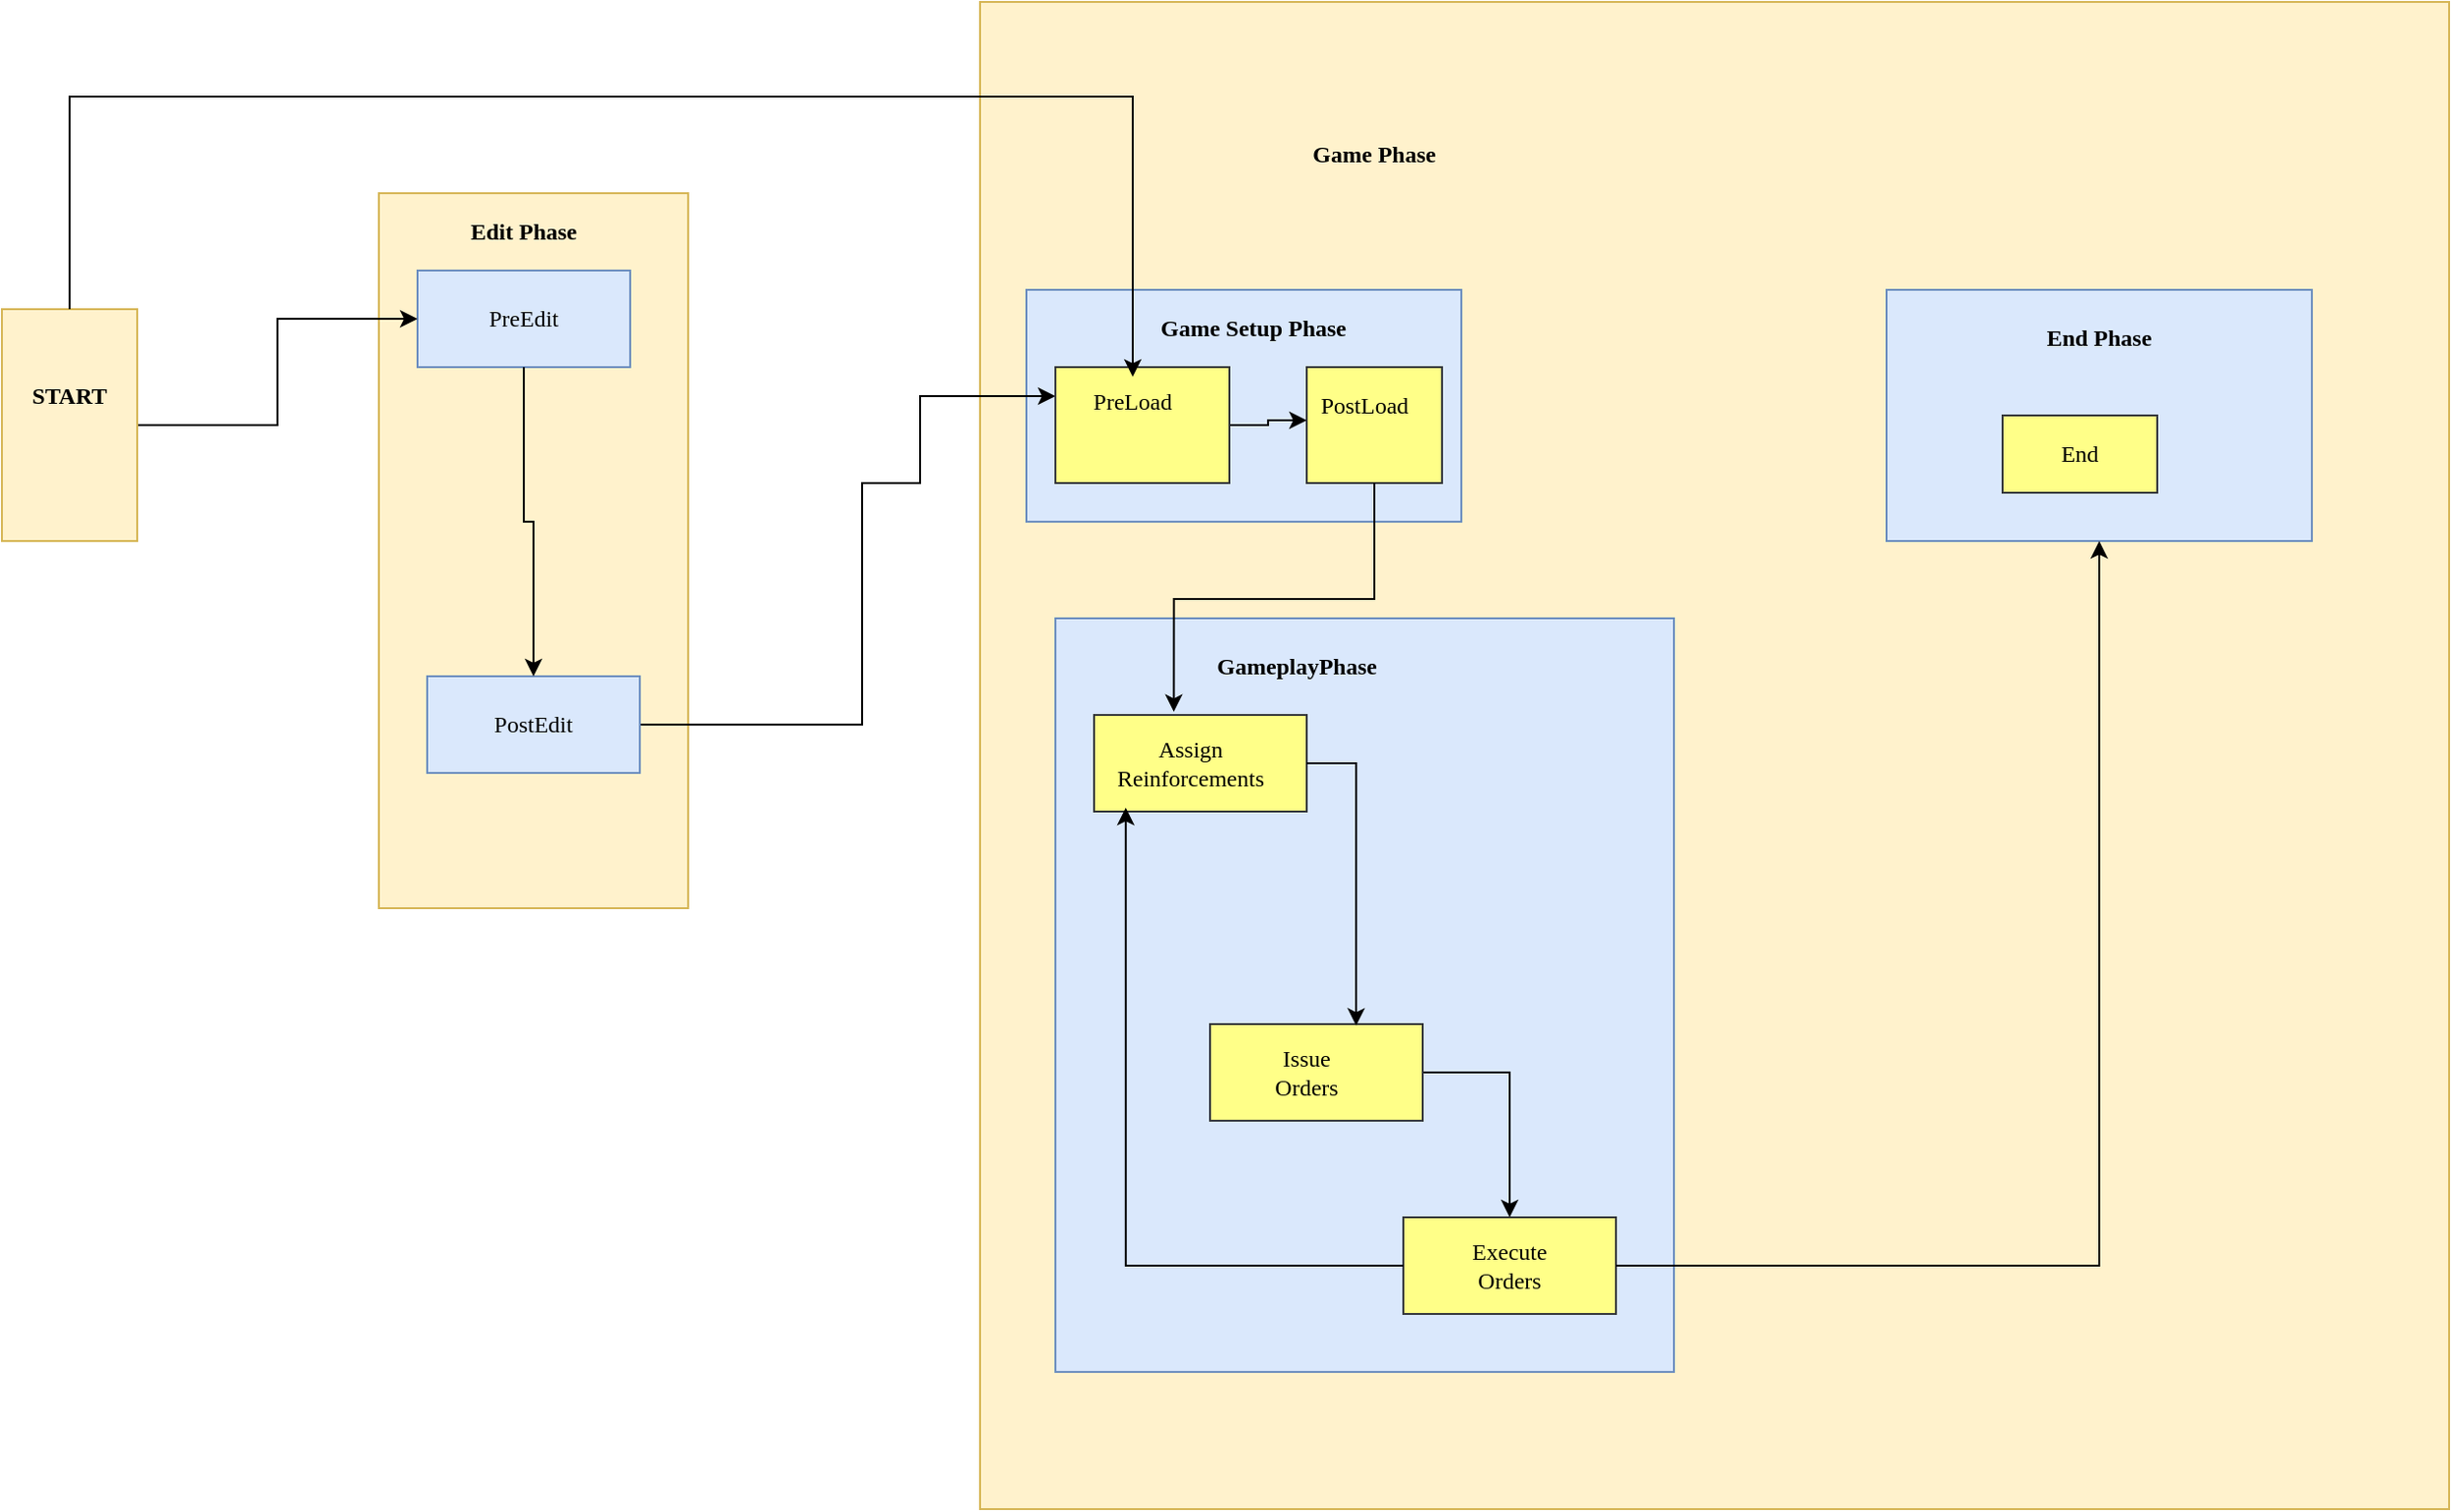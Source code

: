 <mxfile version="24.0.5" type="device">
  <diagram name="Page-1" id="vYcf25N4CKb9PXmXp7eg">
    <mxGraphModel dx="1050" dy="522" grid="1" gridSize="10" guides="1" tooltips="1" connect="1" arrows="1" fold="1" page="1" pageScale="1" pageWidth="2339" pageHeight="3300" math="0" shadow="0">
      <root>
        <mxCell id="0" />
        <mxCell id="1" parent="0" />
        <mxCell id="aH-Z5DzKjMp7ACJ8Fh6H-9" value="&lt;h6&gt;&lt;br&gt;&lt;/h6&gt;" style="html=1;whiteSpace=wrap;fillColor=#fff2cc;strokeColor=#d6b656;" vertex="1" parent="1">
          <mxGeometry x="661" y="121" width="760" height="780" as="geometry" />
        </mxCell>
        <mxCell id="aH-Z5DzKjMp7ACJ8Fh6H-19" value="" style="html=1;whiteSpace=wrap;fillColor=#dae8fc;strokeColor=#6c8ebf;" vertex="1" parent="1">
          <mxGeometry x="1130" y="270" width="220" height="130" as="geometry" />
        </mxCell>
        <mxCell id="aH-Z5DzKjMp7ACJ8Fh6H-13" value="" style="html=1;whiteSpace=wrap;fillColor=#dae8fc;strokeColor=#6c8ebf;" vertex="1" parent="1">
          <mxGeometry x="685" y="270" width="225" height="120" as="geometry" />
        </mxCell>
        <mxCell id="aH-Z5DzKjMp7ACJ8Fh6H-12" value="" style="html=1;whiteSpace=wrap;fillColor=#dae8fc;strokeColor=#6c8ebf;" vertex="1" parent="1">
          <mxGeometry x="700" y="440" width="320" height="390" as="geometry" />
        </mxCell>
        <mxCell id="aH-Z5DzKjMp7ACJ8Fh6H-5" value="&lt;h6&gt;&lt;br&gt;&lt;/h6&gt;" style="html=1;whiteSpace=wrap;fillColor=#fff2cc;strokeColor=#d6b656;" vertex="1" parent="1">
          <mxGeometry x="350" y="220" width="160" height="370" as="geometry" />
        </mxCell>
        <mxCell id="aH-Z5DzKjMp7ACJ8Fh6H-6" value="" style="html=1;whiteSpace=wrap;fillColor=#dae8fc;strokeColor=#6c8ebf;" vertex="1" parent="1">
          <mxGeometry x="370" y="260" width="110" height="50" as="geometry" />
        </mxCell>
        <mxCell id="aH-Z5DzKjMp7ACJ8Fh6H-51" style="edgeStyle=orthogonalEdgeStyle;rounded=0;orthogonalLoop=1;jettySize=auto;html=1;exitX=1;exitY=0.5;exitDx=0;exitDy=0;entryX=0;entryY=0.25;entryDx=0;entryDy=0;" edge="1" parent="1" source="aH-Z5DzKjMp7ACJ8Fh6H-8" target="aH-Z5DzKjMp7ACJ8Fh6H-11">
          <mxGeometry relative="1" as="geometry">
            <Array as="points">
              <mxPoint x="600" y="495" />
              <mxPoint x="600" y="370" />
              <mxPoint x="630" y="370" />
              <mxPoint x="630" y="325" />
            </Array>
          </mxGeometry>
        </mxCell>
        <mxCell id="aH-Z5DzKjMp7ACJ8Fh6H-8" value="" style="html=1;whiteSpace=wrap;fillColor=#dae8fc;strokeColor=#6c8ebf;" vertex="1" parent="1">
          <mxGeometry x="375" y="470" width="110" height="50" as="geometry" />
        </mxCell>
        <mxCell id="aH-Z5DzKjMp7ACJ8Fh6H-10" value="" style="html=1;whiteSpace=wrap;fillColor=#ffff88;strokeColor=#36393d;" vertex="1" parent="1">
          <mxGeometry x="830" y="310" width="70" height="60" as="geometry" />
        </mxCell>
        <mxCell id="aH-Z5DzKjMp7ACJ8Fh6H-52" style="edgeStyle=orthogonalEdgeStyle;rounded=0;orthogonalLoop=1;jettySize=auto;html=1;exitX=1;exitY=0.5;exitDx=0;exitDy=0;entryX=0;entryY=0.75;entryDx=0;entryDy=0;" edge="1" parent="1" source="aH-Z5DzKjMp7ACJ8Fh6H-11" target="aH-Z5DzKjMp7ACJ8Fh6H-30">
          <mxGeometry relative="1" as="geometry" />
        </mxCell>
        <mxCell id="aH-Z5DzKjMp7ACJ8Fh6H-11" value="" style="html=1;whiteSpace=wrap;fillColor=#ffff88;strokeColor=#36393d;" vertex="1" parent="1">
          <mxGeometry x="700" y="310" width="90" height="60" as="geometry" />
        </mxCell>
        <mxCell id="aH-Z5DzKjMp7ACJ8Fh6H-14" value="" style="html=1;whiteSpace=wrap;fillColor=#ffff88;strokeColor=#36393d;" vertex="1" parent="1">
          <mxGeometry x="880" y="750" width="110" height="50" as="geometry" />
        </mxCell>
        <mxCell id="aH-Z5DzKjMp7ACJ8Fh6H-56" style="edgeStyle=orthogonalEdgeStyle;rounded=0;orthogonalLoop=1;jettySize=auto;html=1;exitX=1;exitY=0.5;exitDx=0;exitDy=0;entryX=0.5;entryY=0;entryDx=0;entryDy=0;" edge="1" parent="1" source="aH-Z5DzKjMp7ACJ8Fh6H-15" target="aH-Z5DzKjMp7ACJ8Fh6H-14">
          <mxGeometry relative="1" as="geometry" />
        </mxCell>
        <mxCell id="aH-Z5DzKjMp7ACJ8Fh6H-15" value="" style="html=1;whiteSpace=wrap;fillColor=#ffff88;strokeColor=#36393d;" vertex="1" parent="1">
          <mxGeometry x="780" y="650" width="110" height="50" as="geometry" />
        </mxCell>
        <mxCell id="aH-Z5DzKjMp7ACJ8Fh6H-16" value="" style="html=1;whiteSpace=wrap;fillColor=#ffff88;strokeColor=#36393d;" vertex="1" parent="1">
          <mxGeometry x="720" y="490" width="110" height="50" as="geometry" />
        </mxCell>
        <mxCell id="aH-Z5DzKjMp7ACJ8Fh6H-20" value="" style="html=1;whiteSpace=wrap;fillColor=#ffff88;strokeColor=#36393d;" vertex="1" parent="1">
          <mxGeometry x="1190" y="335" width="80" height="40" as="geometry" />
        </mxCell>
        <mxCell id="aH-Z5DzKjMp7ACJ8Fh6H-43" style="edgeStyle=orthogonalEdgeStyle;rounded=0;orthogonalLoop=1;jettySize=auto;html=1;exitX=1;exitY=0.5;exitDx=0;exitDy=0;entryX=0;entryY=0.5;entryDx=0;entryDy=0;" edge="1" parent="1" source="aH-Z5DzKjMp7ACJ8Fh6H-21" target="aH-Z5DzKjMp7ACJ8Fh6H-6">
          <mxGeometry relative="1" as="geometry" />
        </mxCell>
        <mxCell id="aH-Z5DzKjMp7ACJ8Fh6H-21" value="" style="html=1;whiteSpace=wrap;fillColor=#fff2cc;strokeColor=#d6b656;" vertex="1" parent="1">
          <mxGeometry x="155" y="280" width="70" height="120" as="geometry" />
        </mxCell>
        <mxCell id="aH-Z5DzKjMp7ACJ8Fh6H-50" style="edgeStyle=orthogonalEdgeStyle;rounded=0;orthogonalLoop=1;jettySize=auto;html=1;exitX=0.5;exitY=0;exitDx=0;exitDy=0;" edge="1" parent="1" source="aH-Z5DzKjMp7ACJ8Fh6H-23" target="aH-Z5DzKjMp7ACJ8Fh6H-29">
          <mxGeometry relative="1" as="geometry">
            <Array as="points">
              <mxPoint x="190" y="170" />
              <mxPoint x="740" y="170" />
            </Array>
          </mxGeometry>
        </mxCell>
        <mxCell id="aH-Z5DzKjMp7ACJ8Fh6H-23" value="&lt;font face=&quot;Times New Roman&quot;&gt;&lt;b&gt;START&lt;/b&gt;&lt;/font&gt;" style="text;align=center;html=1;verticalAlign=middle;whiteSpace=wrap;rounded=0;" vertex="1" parent="1">
          <mxGeometry x="160" y="280" width="60" height="90" as="geometry" />
        </mxCell>
        <mxCell id="aH-Z5DzKjMp7ACJ8Fh6H-24" value="&lt;font style=&quot;font-size: 12px;&quot; face=&quot;Times New Roman&quot;&gt;PreEdit&lt;/font&gt;" style="text;strokeColor=none;align=center;fillColor=none;html=1;verticalAlign=middle;whiteSpace=wrap;rounded=0;" vertex="1" parent="1">
          <mxGeometry x="395" y="270" width="60" height="30" as="geometry" />
        </mxCell>
        <mxCell id="aH-Z5DzKjMp7ACJ8Fh6H-25" value="&lt;font style=&quot;font-size: 12px;&quot; face=&quot;Times New Roman&quot;&gt;PostEdit&lt;/font&gt;" style="text;strokeColor=none;align=center;fillColor=none;html=1;verticalAlign=middle;whiteSpace=wrap;rounded=0;" vertex="1" parent="1">
          <mxGeometry x="400" y="480" width="60" height="30" as="geometry" />
        </mxCell>
        <mxCell id="aH-Z5DzKjMp7ACJ8Fh6H-26" value="&lt;font style=&quot;font-size: 12px;&quot; face=&quot;Times New Roman&quot;&gt;&lt;b&gt;Edit Phase&lt;/b&gt;&lt;/font&gt;" style="text;strokeColor=none;align=center;fillColor=none;html=1;verticalAlign=middle;whiteSpace=wrap;rounded=0;" vertex="1" parent="1">
          <mxGeometry x="395" y="225" width="60" height="30" as="geometry" />
        </mxCell>
        <mxCell id="aH-Z5DzKjMp7ACJ8Fh6H-27" value="&lt;font style=&quot;font-size: 12px;&quot; face=&quot;Times New Roman&quot;&gt;&lt;b&gt;Game Phase&lt;/b&gt;&lt;/font&gt;" style="text;strokeColor=none;align=center;fillColor=none;html=1;verticalAlign=middle;whiteSpace=wrap;rounded=0;" vertex="1" parent="1">
          <mxGeometry x="800" y="185" width="130" height="30" as="geometry" />
        </mxCell>
        <mxCell id="aH-Z5DzKjMp7ACJ8Fh6H-28" value="&lt;font style=&quot;font-size: 12px;&quot; face=&quot;Times New Roman&quot;&gt;&lt;b&gt;Game Setup Phase&lt;/b&gt;&lt;/font&gt;" style="text;strokeColor=none;align=center;fillColor=none;html=1;verticalAlign=middle;whiteSpace=wrap;rounded=0;" vertex="1" parent="1">
          <mxGeometry x="720" y="275" width="165" height="30" as="geometry" />
        </mxCell>
        <mxCell id="aH-Z5DzKjMp7ACJ8Fh6H-29" value="&lt;font style=&quot;font-size: 12px;&quot; face=&quot;Times New Roman&quot;&gt;PreLoad&lt;/font&gt;" style="text;strokeColor=none;align=center;fillColor=none;html=1;verticalAlign=middle;whiteSpace=wrap;rounded=0;" vertex="1" parent="1">
          <mxGeometry x="710" y="315" width="60" height="25" as="geometry" />
        </mxCell>
        <mxCell id="aH-Z5DzKjMp7ACJ8Fh6H-30" value="&lt;font style=&quot;font-size: 12px;&quot; face=&quot;Times New Roman&quot;&gt;PostLoad&lt;/font&gt;" style="text;strokeColor=none;align=center;fillColor=none;html=1;verticalAlign=middle;whiteSpace=wrap;rounded=0;" vertex="1" parent="1">
          <mxGeometry x="830" y="315" width="60" height="30" as="geometry" />
        </mxCell>
        <mxCell id="aH-Z5DzKjMp7ACJ8Fh6H-31" value="&lt;font style=&quot;font-size: 12px;&quot; face=&quot;Times New Roman&quot;&gt;&lt;b&gt;GameplayPhase&lt;/b&gt;&lt;/font&gt;" style="text;strokeColor=none;align=center;fillColor=none;html=1;verticalAlign=middle;whiteSpace=wrap;rounded=0;" vertex="1" parent="1">
          <mxGeometry x="795" y="450" width="60" height="30" as="geometry" />
        </mxCell>
        <mxCell id="aH-Z5DzKjMp7ACJ8Fh6H-32" value="&lt;font style=&quot;font-size: 12px;&quot; face=&quot;Times New Roman&quot;&gt;Assign Reinforcements&lt;/font&gt;" style="text;strokeColor=none;align=center;fillColor=none;html=1;verticalAlign=middle;whiteSpace=wrap;rounded=0;" vertex="1" parent="1">
          <mxGeometry x="740" y="500" width="60" height="30" as="geometry" />
        </mxCell>
        <mxCell id="aH-Z5DzKjMp7ACJ8Fh6H-33" value="&lt;font style=&quot;font-size: 12px;&quot; face=&quot;Times New Roman&quot;&gt;Execute Orders&lt;/font&gt;" style="text;strokeColor=none;align=center;fillColor=none;html=1;verticalAlign=middle;whiteSpace=wrap;rounded=0;" vertex="1" parent="1">
          <mxGeometry x="905" y="760" width="60" height="30" as="geometry" />
        </mxCell>
        <mxCell id="aH-Z5DzKjMp7ACJ8Fh6H-34" value="&lt;font style=&quot;font-size: 12px;&quot; face=&quot;Times New Roman&quot;&gt;Issue Orders&lt;/font&gt;" style="text;strokeColor=none;align=center;fillColor=none;html=1;verticalAlign=middle;whiteSpace=wrap;rounded=0;" vertex="1" parent="1">
          <mxGeometry x="800" y="660" width="60" height="30" as="geometry" />
        </mxCell>
        <mxCell id="aH-Z5DzKjMp7ACJ8Fh6H-35" value="&lt;span style=&quot;font-family: &amp;quot;Times New Roman&amp;quot;;&quot;&gt;&lt;b&gt;End Phase&lt;/b&gt;&lt;/span&gt;" style="text;strokeColor=none;align=center;fillColor=none;html=1;verticalAlign=middle;whiteSpace=wrap;rounded=0;" vertex="1" parent="1">
          <mxGeometry x="1210" y="280" width="60" height="30" as="geometry" />
        </mxCell>
        <mxCell id="aH-Z5DzKjMp7ACJ8Fh6H-37" value="&lt;span style=&quot;font-family: &amp;quot;Times New Roman&amp;quot;;&quot;&gt;End&lt;/span&gt;" style="text;align=center;html=1;verticalAlign=middle;whiteSpace=wrap;rounded=0;" vertex="1" parent="1">
          <mxGeometry x="1200" y="340" width="60" height="30" as="geometry" />
        </mxCell>
        <mxCell id="aH-Z5DzKjMp7ACJ8Fh6H-47" style="edgeStyle=orthogonalEdgeStyle;rounded=0;orthogonalLoop=1;jettySize=auto;html=1;exitX=0.5;exitY=1;exitDx=0;exitDy=0;entryX=0.5;entryY=0;entryDx=0;entryDy=0;" edge="1" parent="1" source="aH-Z5DzKjMp7ACJ8Fh6H-6" target="aH-Z5DzKjMp7ACJ8Fh6H-8">
          <mxGeometry relative="1" as="geometry" />
        </mxCell>
        <mxCell id="aH-Z5DzKjMp7ACJ8Fh6H-53" style="edgeStyle=orthogonalEdgeStyle;rounded=0;orthogonalLoop=1;jettySize=auto;html=1;exitX=0.5;exitY=1;exitDx=0;exitDy=0;entryX=0.375;entryY=-0.032;entryDx=0;entryDy=0;entryPerimeter=0;" edge="1" parent="1" source="aH-Z5DzKjMp7ACJ8Fh6H-10" target="aH-Z5DzKjMp7ACJ8Fh6H-16">
          <mxGeometry relative="1" as="geometry" />
        </mxCell>
        <mxCell id="aH-Z5DzKjMp7ACJ8Fh6H-54" style="edgeStyle=orthogonalEdgeStyle;rounded=0;orthogonalLoop=1;jettySize=auto;html=1;exitX=1;exitY=0.5;exitDx=0;exitDy=0;entryX=0.687;entryY=0.016;entryDx=0;entryDy=0;entryPerimeter=0;" edge="1" parent="1" source="aH-Z5DzKjMp7ACJ8Fh6H-16" target="aH-Z5DzKjMp7ACJ8Fh6H-15">
          <mxGeometry relative="1" as="geometry" />
        </mxCell>
        <mxCell id="aH-Z5DzKjMp7ACJ8Fh6H-57" style="edgeStyle=orthogonalEdgeStyle;rounded=0;orthogonalLoop=1;jettySize=auto;html=1;exitX=0;exitY=0.5;exitDx=0;exitDy=0;entryX=0.149;entryY=0.96;entryDx=0;entryDy=0;entryPerimeter=0;" edge="1" parent="1" source="aH-Z5DzKjMp7ACJ8Fh6H-14" target="aH-Z5DzKjMp7ACJ8Fh6H-16">
          <mxGeometry relative="1" as="geometry" />
        </mxCell>
        <mxCell id="aH-Z5DzKjMp7ACJ8Fh6H-63" style="edgeStyle=orthogonalEdgeStyle;rounded=0;orthogonalLoop=1;jettySize=auto;html=1;exitX=0.5;exitY=1;exitDx=0;exitDy=0;entryX=1;entryY=0.5;entryDx=0;entryDy=0;startArrow=classic;startFill=1;endArrow=none;endFill=0;" edge="1" parent="1" source="aH-Z5DzKjMp7ACJ8Fh6H-19" target="aH-Z5DzKjMp7ACJ8Fh6H-14">
          <mxGeometry relative="1" as="geometry" />
        </mxCell>
      </root>
    </mxGraphModel>
  </diagram>
</mxfile>
